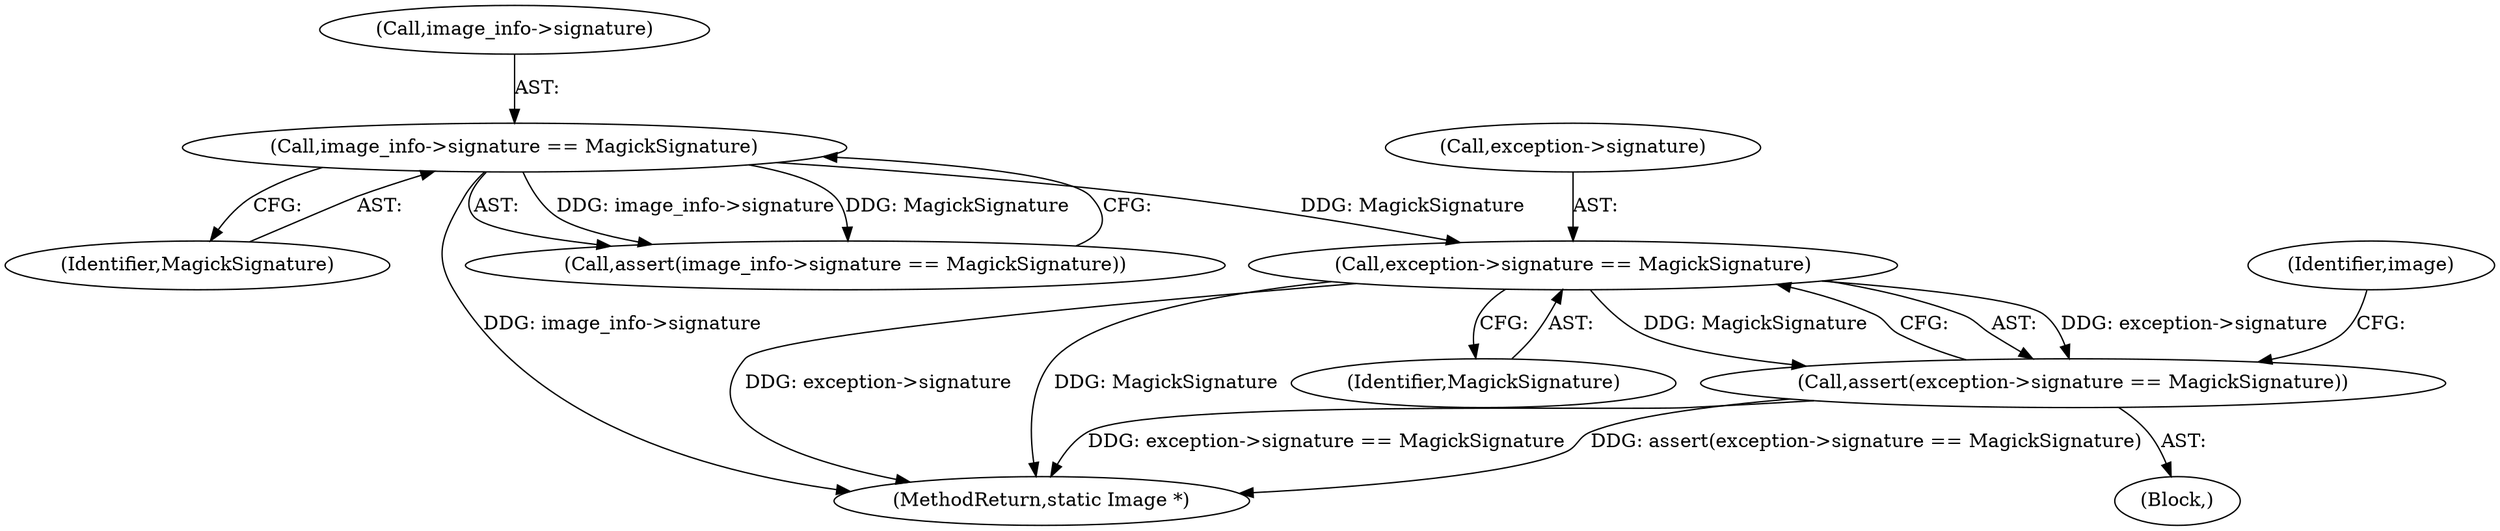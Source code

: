 digraph "0_ImageMagick_126c7c98ea788241922c30df4a5633ea692cf8df@pointer" {
"1000163" [label="(Call,exception->signature == MagickSignature)"];
"1000136" [label="(Call,image_info->signature == MagickSignature)"];
"1000162" [label="(Call,assert(exception->signature == MagickSignature))"];
"1000104" [label="(Block,)"];
"1000140" [label="(Identifier,MagickSignature)"];
"1000162" [label="(Call,assert(exception->signature == MagickSignature))"];
"1000163" [label="(Call,exception->signature == MagickSignature)"];
"1000164" [label="(Call,exception->signature)"];
"1000136" [label="(Call,image_info->signature == MagickSignature)"];
"1000583" [label="(MethodReturn,static Image *)"];
"1000135" [label="(Call,assert(image_info->signature == MagickSignature))"];
"1000169" [label="(Identifier,image)"];
"1000137" [label="(Call,image_info->signature)"];
"1000167" [label="(Identifier,MagickSignature)"];
"1000163" -> "1000162"  [label="AST: "];
"1000163" -> "1000167"  [label="CFG: "];
"1000164" -> "1000163"  [label="AST: "];
"1000167" -> "1000163"  [label="AST: "];
"1000162" -> "1000163"  [label="CFG: "];
"1000163" -> "1000583"  [label="DDG: exception->signature"];
"1000163" -> "1000583"  [label="DDG: MagickSignature"];
"1000163" -> "1000162"  [label="DDG: exception->signature"];
"1000163" -> "1000162"  [label="DDG: MagickSignature"];
"1000136" -> "1000163"  [label="DDG: MagickSignature"];
"1000136" -> "1000135"  [label="AST: "];
"1000136" -> "1000140"  [label="CFG: "];
"1000137" -> "1000136"  [label="AST: "];
"1000140" -> "1000136"  [label="AST: "];
"1000135" -> "1000136"  [label="CFG: "];
"1000136" -> "1000583"  [label="DDG: image_info->signature"];
"1000136" -> "1000135"  [label="DDG: image_info->signature"];
"1000136" -> "1000135"  [label="DDG: MagickSignature"];
"1000162" -> "1000104"  [label="AST: "];
"1000169" -> "1000162"  [label="CFG: "];
"1000162" -> "1000583"  [label="DDG: exception->signature == MagickSignature"];
"1000162" -> "1000583"  [label="DDG: assert(exception->signature == MagickSignature)"];
}
